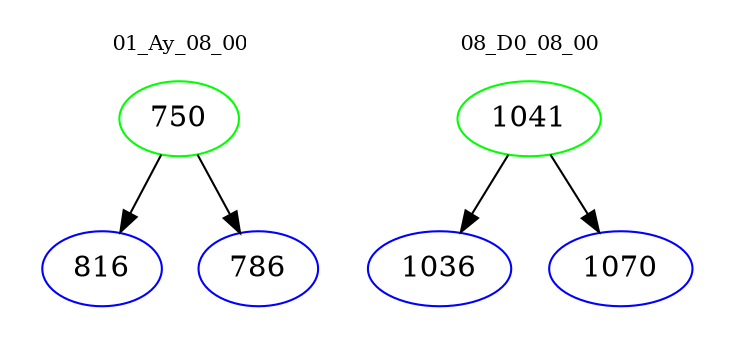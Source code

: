 digraph{
subgraph cluster_0 {
color = white
label = "01_Ay_08_00";
fontsize=10;
T0_750 [label="750", color="green"]
T0_750 -> T0_816 [color="black"]
T0_816 [label="816", color="blue"]
T0_750 -> T0_786 [color="black"]
T0_786 [label="786", color="blue"]
}
subgraph cluster_1 {
color = white
label = "08_D0_08_00";
fontsize=10;
T1_1041 [label="1041", color="green"]
T1_1041 -> T1_1036 [color="black"]
T1_1036 [label="1036", color="blue"]
T1_1041 -> T1_1070 [color="black"]
T1_1070 [label="1070", color="blue"]
}
}
